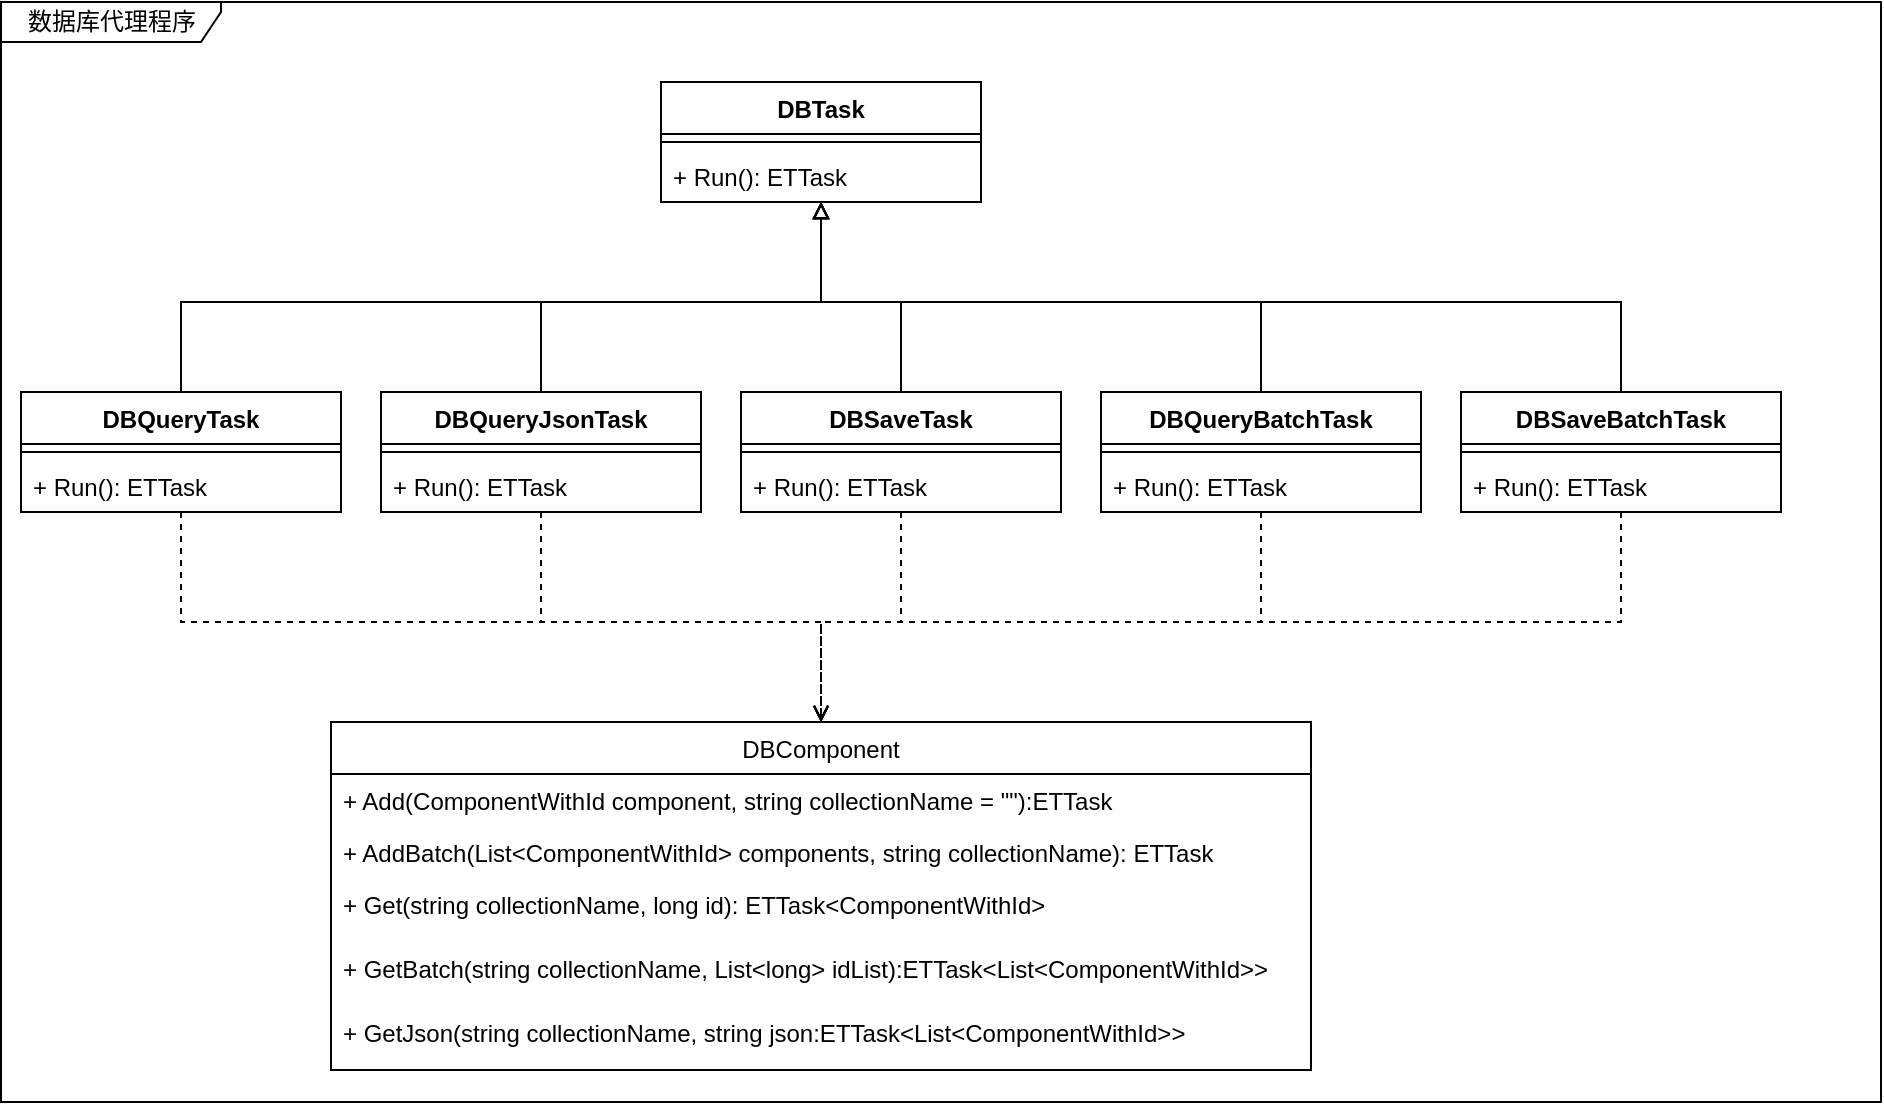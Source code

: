 <mxfile type="device" version="10.6.0"><diagram id="9f46799a-70d6-7492-0946-bef42562c5a5" name="Page-1"><mxGraphModel grid="1" shadow="0" math="0" background="#ffffff" pageHeight="850" pageWidth="1100" pageScale="1" page="1" fold="1" arrows="1" connect="1" tooltips="1" guides="1" gridSize="10" dy="634" dx="1162"><root><mxCell id="0" /><mxCell id="1" parent="0" /><mxCell id="v-stH8ZH7seKeVGBWK06-65" value="" parent="1" style="group" vertex="1" connectable="0"><mxGeometry as="geometry" y="10" x="80" height="550" width="940" /></mxCell><mxCell id="v-stH8ZH7seKeVGBWK06-1" value="DBComponent" parent="1" style="swimlane;fontStyle=0;childLayout=stackLayout;horizontal=1;startSize=26;fillColor=none;horizontalStack=0;resizeParent=1;resizeParentMax=0;resizeLast=0;collapsible=1;marginBottom=0;" vertex="1"><mxGeometry as="geometry" y="370" x="244.5" height="174" width="490" /></mxCell><mxCell id="v-stH8ZH7seKeVGBWK06-2" value="+ Add(ComponentWithId component, string collectionName = &quot;&quot;):ETTask " parent="v-stH8ZH7seKeVGBWK06-1" style="text;strokeColor=none;fillColor=none;align=left;verticalAlign=top;spacingLeft=4;spacingRight=4;overflow=hidden;rotatable=0;points=[[0,0.5],[1,0.5]];portConstraint=eastwest;" vertex="1"><mxGeometry as="geometry" y="26" height="26" width="490" /></mxCell><mxCell id="v-stH8ZH7seKeVGBWK06-3" value="+ AddBatch(List&lt;ComponentWithId&gt; components, string collectionName): ETTask" parent="v-stH8ZH7seKeVGBWK06-1" style="text;strokeColor=none;fillColor=none;align=left;verticalAlign=top;spacingLeft=4;spacingRight=4;overflow=hidden;rotatable=0;points=[[0,0.5],[1,0.5]];portConstraint=eastwest;" vertex="1"><mxGeometry as="geometry" y="52" height="26" width="490" /></mxCell><mxCell id="v-stH8ZH7seKeVGBWK06-4" value="+ Get(string collectionName, long id): ETTask&lt;ComponentWithId&gt;&#10;&#10;" parent="v-stH8ZH7seKeVGBWK06-1" style="text;strokeColor=none;fillColor=none;align=left;verticalAlign=top;spacingLeft=4;spacingRight=4;overflow=hidden;rotatable=0;points=[[0,0.5],[1,0.5]];portConstraint=eastwest;" vertex="1"><mxGeometry as="geometry" y="78" height="32" width="490" /></mxCell><mxCell id="v-stH8ZH7seKeVGBWK06-5" value="+ GetBatch(string collectionName, List&lt;long&gt; idList):ETTask&lt;List&lt;ComponentWithId&gt;&gt;&#10;&#10;" parent="v-stH8ZH7seKeVGBWK06-1" style="text;strokeColor=none;fillColor=none;align=left;verticalAlign=top;spacingLeft=4;spacingRight=4;overflow=hidden;rotatable=0;points=[[0,0.5],[1,0.5]];portConstraint=eastwest;" vertex="1"><mxGeometry as="geometry" y="110" height="32" width="490" /></mxCell><mxCell id="v-stH8ZH7seKeVGBWK06-6" value="+ GetJson(string collectionName, string json:ETTask&lt;List&lt;ComponentWithId&gt;&gt;&#10;" parent="v-stH8ZH7seKeVGBWK06-1" style="text;strokeColor=none;fillColor=none;align=left;verticalAlign=top;spacingLeft=4;spacingRight=4;overflow=hidden;rotatable=0;points=[[0,0.5],[1,0.5]];portConstraint=eastwest;" vertex="1"><mxGeometry as="geometry" y="142" height="32" width="490" /></mxCell><mxCell id="v-stH8ZH7seKeVGBWK06-41" value="DBTask" parent="1" style="swimlane;fontStyle=1;align=center;verticalAlign=top;childLayout=stackLayout;horizontal=1;startSize=26;horizontalStack=0;resizeParent=1;resizeParentMax=0;resizeLast=0;collapsible=1;marginBottom=0;" vertex="1"><mxGeometry as="geometry" y="50" x="409.5" height="60" width="160" /></mxCell><mxCell id="v-stH8ZH7seKeVGBWK06-43" value="" parent="v-stH8ZH7seKeVGBWK06-41" style="line;strokeWidth=1;fillColor=none;align=left;verticalAlign=middle;spacingTop=-1;spacingLeft=3;spacingRight=3;rotatable=0;labelPosition=right;points=[];portConstraint=eastwest;" vertex="1"><mxGeometry as="geometry" y="26" height="8" width="160" /></mxCell><mxCell id="v-stH8ZH7seKeVGBWK06-44" value="+ Run(): ETTask" parent="v-stH8ZH7seKeVGBWK06-41" style="text;strokeColor=none;fillColor=none;align=left;verticalAlign=top;spacingLeft=4;spacingRight=4;overflow=hidden;rotatable=0;points=[[0,0.5],[1,0.5]];portConstraint=eastwest;" vertex="1"><mxGeometry as="geometry" y="34" height="26" width="160" /></mxCell><mxCell id="v-stH8ZH7seKeVGBWK06-54" parent="1" edge="1" target="v-stH8ZH7seKeVGBWK06-1" source="v-stH8ZH7seKeVGBWK06-13" style="edgeStyle=orthogonalEdgeStyle;rounded=0;orthogonalLoop=1;jettySize=auto;html=1;dashed=1;endArrow=open;endFill=0;"><mxGeometry as="geometry" relative="1"><Array as="points"><mxPoint y="320" x="709.5" /><mxPoint y="320" x="489.5" /></Array></mxGeometry></mxCell><mxCell id="v-stH8ZH7seKeVGBWK06-64" parent="1" edge="1" target="v-stH8ZH7seKeVGBWK06-41" source="v-stH8ZH7seKeVGBWK06-13" style="edgeStyle=orthogonalEdgeStyle;rounded=0;orthogonalLoop=1;jettySize=auto;html=1;endArrow=block;endFill=0;"><mxGeometry as="geometry" relative="1"><Array as="points"><mxPoint y="160" x="709.5" /><mxPoint y="160" x="489.5" /></Array></mxGeometry></mxCell><mxCell id="v-stH8ZH7seKeVGBWK06-13" value="DBQueryBatchTask" parent="1" style="swimlane;fontStyle=1;align=center;verticalAlign=top;childLayout=stackLayout;horizontal=1;startSize=26;horizontalStack=0;resizeParent=1;resizeParentMax=0;resizeLast=0;collapsible=1;marginBottom=0;" vertex="1"><mxGeometry as="geometry" y="205" x="629.5" height="60" width="160" /></mxCell><mxCell id="v-stH8ZH7seKeVGBWK06-15" value="" parent="v-stH8ZH7seKeVGBWK06-13" style="line;strokeWidth=1;fillColor=none;align=left;verticalAlign=middle;spacingTop=-1;spacingLeft=3;spacingRight=3;rotatable=0;labelPosition=right;points=[];portConstraint=eastwest;" vertex="1"><mxGeometry as="geometry" y="26" height="8" width="160" /></mxCell><mxCell id="v-stH8ZH7seKeVGBWK06-16" value="+ Run(): ETTask" parent="v-stH8ZH7seKeVGBWK06-13" style="text;strokeColor=none;fillColor=none;align=left;verticalAlign=top;spacingLeft=4;spacingRight=4;overflow=hidden;rotatable=0;points=[[0,0.5],[1,0.5]];portConstraint=eastwest;" vertex="1"><mxGeometry as="geometry" y="34" height="26" width="160" /></mxCell><mxCell id="v-stH8ZH7seKeVGBWK06-52" parent="1" edge="1" target="v-stH8ZH7seKeVGBWK06-1" source="v-stH8ZH7seKeVGBWK06-25" style="edgeStyle=orthogonalEdgeStyle;rounded=0;orthogonalLoop=1;jettySize=auto;html=1;dashed=1;endArrow=open;endFill=0;"><mxGeometry as="geometry" relative="1"><Array as="points"><mxPoint y="320" x="349.5" /><mxPoint y="320" x="489.5" /></Array></mxGeometry></mxCell><mxCell id="v-stH8ZH7seKeVGBWK06-58" parent="1" edge="1" target="v-stH8ZH7seKeVGBWK06-41" source="v-stH8ZH7seKeVGBWK06-25" style="edgeStyle=orthogonalEdgeStyle;rounded=0;orthogonalLoop=1;jettySize=auto;html=1;endArrow=block;endFill=0;"><mxGeometry as="geometry" relative="1"><Array as="points"><mxPoint y="160" x="349.5" /><mxPoint y="160" x="489.5" /></Array></mxGeometry></mxCell><mxCell id="v-stH8ZH7seKeVGBWK06-25" value="DBQueryJsonTask" parent="1" style="swimlane;fontStyle=1;align=center;verticalAlign=top;childLayout=stackLayout;horizontal=1;startSize=26;horizontalStack=0;resizeParent=1;resizeParentMax=0;resizeLast=0;collapsible=1;marginBottom=0;" vertex="1"><mxGeometry as="geometry" y="205" x="269.5" height="60" width="160" /></mxCell><mxCell id="v-stH8ZH7seKeVGBWK06-27" value="" parent="v-stH8ZH7seKeVGBWK06-25" style="line;strokeWidth=1;fillColor=none;align=left;verticalAlign=middle;spacingTop=-1;spacingLeft=3;spacingRight=3;rotatable=0;labelPosition=right;points=[];portConstraint=eastwest;" vertex="1"><mxGeometry as="geometry" y="26" height="8" width="160" /></mxCell><mxCell id="v-stH8ZH7seKeVGBWK06-28" value="+ Run(): ETTask" parent="v-stH8ZH7seKeVGBWK06-25" style="text;strokeColor=none;fillColor=none;align=left;verticalAlign=top;spacingLeft=4;spacingRight=4;overflow=hidden;rotatable=0;points=[[0,0.5],[1,0.5]];portConstraint=eastwest;" vertex="1"><mxGeometry as="geometry" y="34" height="26" width="160" /></mxCell><mxCell id="v-stH8ZH7seKeVGBWK06-51" parent="1" edge="1" target="v-stH8ZH7seKeVGBWK06-1" source="v-stH8ZH7seKeVGBWK06-29" style="edgeStyle=orthogonalEdgeStyle;rounded=0;orthogonalLoop=1;jettySize=auto;html=1;dashed=1;endArrow=open;endFill=0;"><mxGeometry as="geometry" relative="1"><Array as="points"><mxPoint y="320" x="169.5" /><mxPoint y="320" x="489.5" /></Array></mxGeometry></mxCell><mxCell id="v-stH8ZH7seKeVGBWK06-57" parent="1" edge="1" target="v-stH8ZH7seKeVGBWK06-41" source="v-stH8ZH7seKeVGBWK06-29" style="edgeStyle=orthogonalEdgeStyle;rounded=0;orthogonalLoop=1;jettySize=auto;html=1;endArrow=block;endFill=0;"><mxGeometry as="geometry" relative="1"><Array as="points"><mxPoint y="160" x="169.5" /><mxPoint y="160" x="489.5" /></Array></mxGeometry></mxCell><mxCell id="v-stH8ZH7seKeVGBWK06-29" value="DBQueryTask" parent="1" style="swimlane;fontStyle=1;align=center;verticalAlign=top;childLayout=stackLayout;horizontal=1;startSize=26;horizontalStack=0;resizeParent=1;resizeParentMax=0;resizeLast=0;collapsible=1;marginBottom=0;" vertex="1"><mxGeometry as="geometry" y="205" x="89.5" height="60" width="160" /></mxCell><mxCell id="v-stH8ZH7seKeVGBWK06-31" value="" parent="v-stH8ZH7seKeVGBWK06-29" style="line;strokeWidth=1;fillColor=none;align=left;verticalAlign=middle;spacingTop=-1;spacingLeft=3;spacingRight=3;rotatable=0;labelPosition=right;points=[];portConstraint=eastwest;" vertex="1"><mxGeometry as="geometry" y="26" height="8" width="160" /></mxCell><mxCell id="v-stH8ZH7seKeVGBWK06-32" value="+ Run(): ETTask" parent="v-stH8ZH7seKeVGBWK06-29" style="text;strokeColor=none;fillColor=none;align=left;verticalAlign=top;spacingLeft=4;spacingRight=4;overflow=hidden;rotatable=0;points=[[0,0.5],[1,0.5]];portConstraint=eastwest;" vertex="1"><mxGeometry as="geometry" y="34" height="26" width="160" /></mxCell><mxCell id="v-stH8ZH7seKeVGBWK06-56" parent="1" edge="1" target="v-stH8ZH7seKeVGBWK06-1" source="v-stH8ZH7seKeVGBWK06-33" style="edgeStyle=orthogonalEdgeStyle;rounded=0;orthogonalLoop=1;jettySize=auto;html=1;dashed=1;endArrow=open;endFill=0;"><mxGeometry as="geometry" relative="1"><Array as="points"><mxPoint y="320" x="889.5" /><mxPoint y="320" x="489.5" /></Array></mxGeometry></mxCell><mxCell id="v-stH8ZH7seKeVGBWK06-62" parent="1" edge="1" target="v-stH8ZH7seKeVGBWK06-41" source="v-stH8ZH7seKeVGBWK06-33" style="edgeStyle=orthogonalEdgeStyle;rounded=0;orthogonalLoop=1;jettySize=auto;html=1;endArrow=block;endFill=0;"><mxGeometry as="geometry" relative="1"><Array as="points"><mxPoint y="160" x="889.5" /><mxPoint y="160" x="489.5" /></Array></mxGeometry></mxCell><mxCell id="v-stH8ZH7seKeVGBWK06-33" value="DBSaveBatchTask" parent="1" style="swimlane;fontStyle=1;align=center;verticalAlign=top;childLayout=stackLayout;horizontal=1;startSize=26;horizontalStack=0;resizeParent=1;resizeParentMax=0;resizeLast=0;collapsible=1;marginBottom=0;" vertex="1"><mxGeometry as="geometry" y="205" x="809.5" height="60" width="160" /></mxCell><mxCell id="v-stH8ZH7seKeVGBWK06-35" value="" parent="v-stH8ZH7seKeVGBWK06-33" style="line;strokeWidth=1;fillColor=none;align=left;verticalAlign=middle;spacingTop=-1;spacingLeft=3;spacingRight=3;rotatable=0;labelPosition=right;points=[];portConstraint=eastwest;" vertex="1"><mxGeometry as="geometry" y="26" height="8" width="160" /></mxCell><mxCell id="v-stH8ZH7seKeVGBWK06-36" value="+ Run(): ETTask" parent="v-stH8ZH7seKeVGBWK06-33" style="text;strokeColor=none;fillColor=none;align=left;verticalAlign=top;spacingLeft=4;spacingRight=4;overflow=hidden;rotatable=0;points=[[0,0.5],[1,0.5]];portConstraint=eastwest;" vertex="1"><mxGeometry as="geometry" y="34" height="26" width="160" /></mxCell><mxCell id="v-stH8ZH7seKeVGBWK06-53" parent="1" edge="1" target="v-stH8ZH7seKeVGBWK06-1" source="v-stH8ZH7seKeVGBWK06-37" style="edgeStyle=orthogonalEdgeStyle;rounded=0;orthogonalLoop=1;jettySize=auto;html=1;entryX=0.5;entryY=0;entryDx=0;entryDy=0;dashed=1;endArrow=open;endFill=0;"><mxGeometry as="geometry" relative="1"><Array as="points"><mxPoint y="320" x="529.5" /><mxPoint y="320" x="489.5" /><mxPoint y="370" x="489.5" /></Array></mxGeometry></mxCell><mxCell id="v-stH8ZH7seKeVGBWK06-59" parent="1" edge="1" source="v-stH8ZH7seKeVGBWK06-37" style="edgeStyle=orthogonalEdgeStyle;rounded=0;orthogonalLoop=1;jettySize=auto;html=1;endArrow=block;endFill=0;"><mxGeometry as="geometry" relative="1"><mxPoint as="targetPoint" y="110" x="489.5" /><Array as="points"><mxPoint y="160" x="529.5" /><mxPoint y="160" x="489.5" /></Array></mxGeometry></mxCell><mxCell id="v-stH8ZH7seKeVGBWK06-37" value="DBSaveTask" parent="1" style="swimlane;fontStyle=1;align=center;verticalAlign=top;childLayout=stackLayout;horizontal=1;startSize=26;horizontalStack=0;resizeParent=1;resizeParentMax=0;resizeLast=0;collapsible=1;marginBottom=0;" vertex="1"><mxGeometry as="geometry" y="205" x="449.5" height="60" width="160" /></mxCell><mxCell id="v-stH8ZH7seKeVGBWK06-39" value="" parent="v-stH8ZH7seKeVGBWK06-37" style="line;strokeWidth=1;fillColor=none;align=left;verticalAlign=middle;spacingTop=-1;spacingLeft=3;spacingRight=3;rotatable=0;labelPosition=right;points=[];portConstraint=eastwest;" vertex="1"><mxGeometry as="geometry" y="26" height="8" width="160" /></mxCell><mxCell id="v-stH8ZH7seKeVGBWK06-40" value="+ Run(): ETTask" parent="v-stH8ZH7seKeVGBWK06-37" style="text;strokeColor=none;fillColor=none;align=left;verticalAlign=top;spacingLeft=4;spacingRight=4;overflow=hidden;rotatable=0;points=[[0,0.5],[1,0.5]];portConstraint=eastwest;" vertex="1"><mxGeometry as="geometry" y="34" height="26" width="160" /></mxCell><mxCell id="_FdyP0ZX6xMMYB4fOvNa-2" value="数据库代理程序" parent="1" style="shape=umlFrame;whiteSpace=wrap;html=1;align=center;width=110;height=20;" vertex="1"><mxGeometry as="geometry" y="10" x="79.5" height="550" width="940" /></mxCell></root></mxGraphModel></diagram><diagram id="_RtfpQDo-37TTQCFF-Q8" name="Page-2"><mxGraphModel grid="1" shadow="0" math="0" pageHeight="1169" pageWidth="827" pageScale="1" page="1" fold="1" arrows="1" connect="1" tooltips="1" guides="1" gridSize="10" dy="761" dx="2221"><root><mxCell id="y9xtIfIRHOSuHqZiFGzz-0" /><mxCell id="y9xtIfIRHOSuHqZiFGzz-1" parent="y9xtIfIRHOSuHqZiFGzz-0" /><mxCell id="rjIVRM0Co1zGv2AfCO-B-24" parent="y9xtIfIRHOSuHqZiFGzz-1" edge="1" target="rjIVRM0Co1zGv2AfCO-B-1" source="y9xtIfIRHOSuHqZiFGzz-2" style="edgeStyle=orthogonalEdgeStyle;rounded=0;orthogonalLoop=1;jettySize=auto;html=1;endArrow=open;endFill=0;dashed=1;"><mxGeometry as="geometry" relative="1"><Array as="points"><mxPoint y="729" x="-90" /><mxPoint y="502" x="-90" /></Array></mxGeometry></mxCell><mxCell id="rjIVRM0Co1zGv2AfCO-B-26" parent="y9xtIfIRHOSuHqZiFGzz-1" edge="1" target="rjIVRM0Co1zGv2AfCO-B-13" source="y9xtIfIRHOSuHqZiFGzz-2" style="edgeStyle=orthogonalEdgeStyle;rounded=0;orthogonalLoop=1;jettySize=auto;html=1;entryX=0;entryY=0.5;entryDx=0;entryDy=0;dashed=1;endArrow=open;endFill=0;"><mxGeometry as="geometry" relative="1"><Array as="points"><mxPoint y="729" x="-90" /><mxPoint y="590" x="-90" /></Array></mxGeometry></mxCell><mxCell id="rjIVRM0Co1zGv2AfCO-B-27" parent="y9xtIfIRHOSuHqZiFGzz-1" edge="1" target="rjIVRM0Co1zGv2AfCO-B-5" source="y9xtIfIRHOSuHqZiFGzz-2" style="edgeStyle=orthogonalEdgeStyle;rounded=0;orthogonalLoop=1;jettySize=auto;html=1;entryX=0;entryY=0.5;entryDx=0;entryDy=0;dashed=1;endArrow=open;endFill=0;"><mxGeometry as="geometry" relative="1"><Array as="points"><mxPoint y="729" x="-90" /><mxPoint y="677" x="-90" /></Array></mxGeometry></mxCell><mxCell id="rjIVRM0Co1zGv2AfCO-B-28" parent="y9xtIfIRHOSuHqZiFGzz-1" edge="1" target="rjIVRM0Co1zGv2AfCO-B-11" source="y9xtIfIRHOSuHqZiFGzz-2" style="edgeStyle=orthogonalEdgeStyle;rounded=0;orthogonalLoop=1;jettySize=auto;html=1;entryX=-0.002;entryY=0.125;entryDx=0;entryDy=0;entryPerimeter=0;dashed=1;endArrow=open;endFill=0;"><mxGeometry as="geometry" relative="1"><Array as="points"><mxPoint y="729" x="-90" /><mxPoint y="761" x="-90" /></Array></mxGeometry></mxCell><mxCell id="rjIVRM0Co1zGv2AfCO-B-29" parent="y9xtIfIRHOSuHqZiFGzz-1" edge="1" target="rjIVRM0Co1zGv2AfCO-B-19" source="y9xtIfIRHOSuHqZiFGzz-2" style="edgeStyle=orthogonalEdgeStyle;rounded=0;orthogonalLoop=1;jettySize=auto;html=1;entryX=-0.002;entryY=0;entryDx=0;entryDy=0;entryPerimeter=0;dashed=1;endArrow=open;endFill=0;"><mxGeometry as="geometry" relative="1"><Array as="points"><mxPoint y="729" x="-90" /><mxPoint y="846" x="-90" /></Array></mxGeometry></mxCell><mxCell id="rjIVRM0Co1zGv2AfCO-B-30" parent="y9xtIfIRHOSuHqZiFGzz-1" edge="1" target="rjIVRM0Co1zGv2AfCO-B-21" source="y9xtIfIRHOSuHqZiFGzz-2" style="edgeStyle=orthogonalEdgeStyle;rounded=0;orthogonalLoop=1;jettySize=auto;html=1;entryX=0;entryY=0.5;entryDx=0;entryDy=0;dashed=1;endArrow=open;endFill=0;"><mxGeometry as="geometry" relative="1"><Array as="points"><mxPoint y="729" x="-90" /><mxPoint y="940" x="-90" /></Array></mxGeometry></mxCell><mxCell id="y9xtIfIRHOSuHqZiFGzz-2" value="DBProxyComponent&#10;" parent="y9xtIfIRHOSuHqZiFGzz-1" style="swimlane;fontStyle=1;align=center;verticalAlign=top;childLayout=stackLayout;horizontal=1;startSize=26;horizontalStack=0;resizeParent=1;resizeParentMax=0;resizeLast=0;collapsible=1;marginBottom=0;" vertex="1"><mxGeometry as="geometry" y="577" x="-610" height="268" width="490" /></mxCell><mxCell id="y9xtIfIRHOSuHqZiFGzz-3" value="+ dbAddress: IPEndPoint" parent="y9xtIfIRHOSuHqZiFGzz-2" style="text;strokeColor=none;fillColor=none;align=left;verticalAlign=top;spacingLeft=4;spacingRight=4;overflow=hidden;rotatable=0;points=[[0,0.5],[1,0.5]];portConstraint=eastwest;" vertex="1"><mxGeometry as="geometry" y="26" height="26" width="490" /></mxCell><mxCell id="y9xtIfIRHOSuHqZiFGzz-4" value="" parent="y9xtIfIRHOSuHqZiFGzz-2" style="line;strokeWidth=1;fillColor=none;align=left;verticalAlign=middle;spacingTop=-1;spacingLeft=3;spacingRight=3;rotatable=0;labelPosition=right;points=[];portConstraint=eastwest;" vertex="1"><mxGeometry as="geometry" y="52" height="8" width="490" /></mxCell><mxCell id="y9xtIfIRHOSuHqZiFGzz-5" value="+ Save(this DBProxyComponent self, ComponentWithId component):ETTask&#10;" parent="y9xtIfIRHOSuHqZiFGzz-2" style="text;strokeColor=none;fillColor=none;align=left;verticalAlign=top;spacingLeft=4;spacingRight=4;overflow=hidden;rotatable=0;points=[[0,0.5],[1,0.5]];portConstraint=eastwest;" vertex="1"><mxGeometry as="geometry" y="60" height="26" width="490" /></mxCell><mxCell id="y9xtIfIRHOSuHqZiFGzz-6" value="+ SaveBatch(this DBProxyComponent self, List&lt;ComponentWithId&gt; components):ETTask&#10;" parent="y9xtIfIRHOSuHqZiFGzz-2" style="text;strokeColor=none;fillColor=none;align=left;verticalAlign=top;spacingLeft=4;spacingRight=4;overflow=hidden;rotatable=0;points=[[0,0.5],[1,0.5]];portConstraint=eastwest;" vertex="1"><mxGeometry as="geometry" y="86" height="26" width="490" /></mxCell><mxCell id="rjIVRM0Co1zGv2AfCO-B-37" value="+ Save(this DBProxyComponent self, ComponentWithId component, CancellationToken cancellationToken):ETTask&#10;" parent="y9xtIfIRHOSuHqZiFGzz-2" style="text;strokeColor=none;fillColor=none;align=left;verticalAlign=top;spacingLeft=4;spacingRight=4;overflow=hidden;rotatable=0;points=[[0,0.5],[1,0.5]];portConstraint=eastwest;" vertex="1"><mxGeometry as="geometry" y="112" height="26" width="490" /></mxCell><mxCell id="rjIVRM0Co1zGv2AfCO-B-38" value="+ SaveLog(this DBProxyComponent self, ComponentWithId component):ETTask&lt;T&gt;&#10;" parent="y9xtIfIRHOSuHqZiFGzz-2" style="text;strokeColor=none;fillColor=none;align=left;verticalAlign=top;spacingLeft=4;spacingRight=4;overflow=hidden;rotatable=0;points=[[0,0.5],[1,0.5]];portConstraint=eastwest;" vertex="1"><mxGeometry as="geometry" y="138" height="26" width="490" /></mxCell><mxCell id="rjIVRM0Co1zGv2AfCO-B-39" value="+ Query&lt;T&gt;(this DBProxyComponent self, long id):ETTask&lt;T&gt;&#10;" parent="y9xtIfIRHOSuHqZiFGzz-2" style="text;strokeColor=none;fillColor=none;align=left;verticalAlign=top;spacingLeft=4;spacingRight=4;overflow=hidden;rotatable=0;points=[[0,0.5],[1,0.5]];portConstraint=eastwest;" vertex="1"><mxGeometry as="geometry" y="164" height="26" width="490" /></mxCell><mxCell id="rjIVRM0Co1zGv2AfCO-B-40" value="+ Query&lt;T&gt;(this DBProxyComponent self, Expression&lt;Func&lt;T ,bool&gt;&gt; exp):ETTask&lt;List&lt;ComponentWithId&gt;&gt;&#10;" parent="y9xtIfIRHOSuHqZiFGzz-2" style="text;strokeColor=none;fillColor=none;align=left;verticalAlign=top;spacingLeft=4;spacingRight=4;overflow=hidden;rotatable=0;points=[[0,0.5],[1,0.5]];portConstraint=eastwest;" vertex="1"><mxGeometry as="geometry" y="190" height="26" width="490" /></mxCell><mxCell id="rjIVRM0Co1zGv2AfCO-B-41" value="+ Query&lt;T&gt;(this DBProxyComponent self, List&lt;long&gt; ids):ETTask&lt;List&lt;ComponentWithId&gt;&gt;&#10;" parent="y9xtIfIRHOSuHqZiFGzz-2" style="text;strokeColor=none;fillColor=none;align=left;verticalAlign=top;spacingLeft=4;spacingRight=4;overflow=hidden;rotatable=0;points=[[0,0.5],[1,0.5]];portConstraint=eastwest;" vertex="1"><mxGeometry as="geometry" y="216" height="26" width="490" /></mxCell><mxCell id="rjIVRM0Co1zGv2AfCO-B-42" value="+ Query&lt;T&gt;(this DBProxyComponent self, string json):ETTask&lt;List&lt;ComponentWithId&gt;&gt;&#10;" parent="y9xtIfIRHOSuHqZiFGzz-2" style="text;strokeColor=none;fillColor=none;align=left;verticalAlign=top;spacingLeft=4;spacingRight=4;overflow=hidden;rotatable=0;points=[[0,0.5],[1,0.5]];portConstraint=eastwest;" vertex="1"><mxGeometry as="geometry" y="242" height="26" width="490" /></mxCell><mxCell id="y9xtIfIRHOSuHqZiFGzz-8" value="DbProxyApp&#10;" parent="y9xtIfIRHOSuHqZiFGzz-1" style="shape=component;align=center;spacingLeft=36;verticalAlign=middle;" vertex="1"><mxGeometry as="geometry" y="690" x="880" height="60" width="120" /></mxCell><mxCell id="rjIVRM0Co1zGv2AfCO-B-31" parent="y9xtIfIRHOSuHqZiFGzz-1" edge="1" target="y9xtIfIRHOSuHqZiFGzz-8" source="rjIVRM0Co1zGv2AfCO-B-1" style="edgeStyle=orthogonalEdgeStyle;rounded=0;orthogonalLoop=1;jettySize=auto;html=1;entryX=0;entryY=0.3;entryDx=0;entryDy=0;dashed=1;endArrow=open;endFill=0;"><mxGeometry as="geometry" relative="1"><Array as="points"><mxPoint y="502" x="770" /><mxPoint y="708" x="770" /></Array></mxGeometry></mxCell><mxCell id="rjIVRM0Co1zGv2AfCO-B-1" value="DBQueryBatchRequestHandler" parent="y9xtIfIRHOSuHqZiFGzz-1" style="swimlane;fontStyle=1;align=center;verticalAlign=top;childLayout=stackLayout;horizontal=1;startSize=26;horizontalStack=0;resizeParent=1;resizeParentMax=0;resizeLast=0;collapsible=1;marginBottom=0;" vertex="1"><mxGeometry as="geometry" y="472" x="30" height="60" width="620" /></mxCell><mxCell id="rjIVRM0Co1zGv2AfCO-B-3" value="" parent="rjIVRM0Co1zGv2AfCO-B-1" style="line;strokeWidth=1;fillColor=none;align=left;verticalAlign=middle;spacingTop=-1;spacingLeft=3;spacingRight=3;rotatable=0;labelPosition=right;points=[];portConstraint=eastwest;" vertex="1"><mxGeometry as="geometry" y="26" height="8" width="620" /></mxCell><mxCell id="rjIVRM0Co1zGv2AfCO-B-4" value="+ RunAsync(Session session, DBQueryBatchRequest message, Action&lt;DBQueryBatchResponse&gt; reply): ETVoid" parent="rjIVRM0Co1zGv2AfCO-B-1" style="text;strokeColor=none;fillColor=none;align=left;verticalAlign=top;spacingLeft=4;spacingRight=4;overflow=hidden;rotatable=0;points=[[0,0.5],[1,0.5]];portConstraint=eastwest;" vertex="1"><mxGeometry as="geometry" y="34" height="26" width="620" /></mxCell><mxCell id="rjIVRM0Co1zGv2AfCO-B-33" parent="y9xtIfIRHOSuHqZiFGzz-1" edge="1" target="y9xtIfIRHOSuHqZiFGzz-8" source="rjIVRM0Co1zGv2AfCO-B-5" style="edgeStyle=orthogonalEdgeStyle;rounded=0;orthogonalLoop=1;jettySize=auto;html=1;entryX=0;entryY=0.3;entryDx=0;entryDy=0;dashed=1;endArrow=open;endFill=0;"><mxGeometry as="geometry" relative="1"><Array as="points"><mxPoint y="677" x="770" /><mxPoint y="708" x="770" /></Array></mxGeometry></mxCell><mxCell id="rjIVRM0Co1zGv2AfCO-B-5" value="DBQueryJsonRequestHandler" parent="y9xtIfIRHOSuHqZiFGzz-1" style="swimlane;fontStyle=1;align=center;verticalAlign=top;childLayout=stackLayout;horizontal=1;startSize=26;horizontalStack=0;resizeParent=1;resizeParentMax=0;resizeLast=0;collapsible=1;marginBottom=0;" vertex="1"><mxGeometry as="geometry" y="647" x="30" height="60" width="620" /></mxCell><mxCell id="rjIVRM0Co1zGv2AfCO-B-7" value="" parent="rjIVRM0Co1zGv2AfCO-B-5" style="line;strokeWidth=1;fillColor=none;align=left;verticalAlign=middle;spacingTop=-1;spacingLeft=3;spacingRight=3;rotatable=0;labelPosition=right;points=[];portConstraint=eastwest;" vertex="1"><mxGeometry as="geometry" y="26" height="8" width="620" /></mxCell><mxCell id="rjIVRM0Co1zGv2AfCO-B-8" value="+ RunAsync(Session session, DBQueryJsonRequest message, Action&lt;DBQueryJsonResponse&gt; reply): ETVoid" parent="rjIVRM0Co1zGv2AfCO-B-5" style="text;strokeColor=none;fillColor=none;align=left;verticalAlign=top;spacingLeft=4;spacingRight=4;overflow=hidden;rotatable=0;points=[[0,0.5],[1,0.5]];portConstraint=eastwest;" vertex="1"><mxGeometry as="geometry" y="34" height="26" width="620" /></mxCell><mxCell id="rjIVRM0Co1zGv2AfCO-B-34" parent="y9xtIfIRHOSuHqZiFGzz-1" edge="1" target="y9xtIfIRHOSuHqZiFGzz-8" source="rjIVRM0Co1zGv2AfCO-B-9" style="edgeStyle=orthogonalEdgeStyle;rounded=0;orthogonalLoop=1;jettySize=auto;html=1;entryX=0;entryY=0.7;entryDx=0;entryDy=0;dashed=1;endArrow=open;endFill=0;"><mxGeometry as="geometry" relative="1"><Array as="points"><mxPoint y="764" x="770" /><mxPoint y="732" x="770" /></Array></mxGeometry></mxCell><mxCell id="rjIVRM0Co1zGv2AfCO-B-9" value="DBQueryRequestHandler" parent="y9xtIfIRHOSuHqZiFGzz-1" style="swimlane;fontStyle=1;align=center;verticalAlign=top;childLayout=stackLayout;horizontal=1;startSize=26;horizontalStack=0;resizeParent=1;resizeParentMax=0;resizeLast=0;collapsible=1;marginBottom=0;" vertex="1"><mxGeometry as="geometry" y="734" x="30" height="60" width="570" /></mxCell><mxCell id="rjIVRM0Co1zGv2AfCO-B-11" value="" parent="rjIVRM0Co1zGv2AfCO-B-9" style="line;strokeWidth=1;fillColor=none;align=left;verticalAlign=middle;spacingTop=-1;spacingLeft=3;spacingRight=3;rotatable=0;labelPosition=right;points=[];portConstraint=eastwest;" vertex="1"><mxGeometry as="geometry" y="26" height="8" width="570" /></mxCell><mxCell id="rjIVRM0Co1zGv2AfCO-B-12" value="+ RunAsync(Session session, DBQueryRequest message, Action&lt;DBQueryResponse&gt; reply): ETVoid" parent="rjIVRM0Co1zGv2AfCO-B-9" style="text;strokeColor=none;fillColor=none;align=left;verticalAlign=top;spacingLeft=4;spacingRight=4;overflow=hidden;rotatable=0;points=[[0,0.5],[1,0.5]];portConstraint=eastwest;" vertex="1"><mxGeometry as="geometry" y="34" height="26" width="570" /></mxCell><mxCell id="rjIVRM0Co1zGv2AfCO-B-13" value="DBSaveBatchRequestHandler" parent="y9xtIfIRHOSuHqZiFGzz-1" style="swimlane;fontStyle=1;align=center;verticalAlign=top;childLayout=stackLayout;horizontal=1;startSize=26;horizontalStack=0;resizeParent=1;resizeParentMax=0;resizeLast=0;collapsible=1;marginBottom=0;" vertex="1"><mxGeometry as="geometry" y="560" x="30" height="60" width="560" /></mxCell><mxCell id="rjIVRM0Co1zGv2AfCO-B-15" value="" parent="rjIVRM0Co1zGv2AfCO-B-13" style="line;strokeWidth=1;fillColor=none;align=left;verticalAlign=middle;spacingTop=-1;spacingLeft=3;spacingRight=3;rotatable=0;labelPosition=right;points=[];portConstraint=eastwest;" vertex="1"><mxGeometry as="geometry" y="26" height="8" width="560" /></mxCell><mxCell id="rjIVRM0Co1zGv2AfCO-B-16" value="+ RunAsync(Session session, DBSaveRequest message, Action&lt;DBSaveResponse&gt; reply): ETVoid" parent="rjIVRM0Co1zGv2AfCO-B-13" style="text;strokeColor=none;fillColor=none;align=left;verticalAlign=top;spacingLeft=4;spacingRight=4;overflow=hidden;rotatable=0;points=[[0,0.5],[1,0.5]];portConstraint=eastwest;" vertex="1"><mxGeometry as="geometry" y="34" height="26" width="560" /></mxCell><mxCell id="rjIVRM0Co1zGv2AfCO-B-35" parent="y9xtIfIRHOSuHqZiFGzz-1" edge="1" target="y9xtIfIRHOSuHqZiFGzz-8" source="rjIVRM0Co1zGv2AfCO-B-17" style="edgeStyle=orthogonalEdgeStyle;rounded=0;orthogonalLoop=1;jettySize=auto;html=1;entryX=0;entryY=0.7;entryDx=0;entryDy=0;dashed=1;endArrow=open;endFill=0;"><mxGeometry as="geometry" relative="1"><Array as="points"><mxPoint y="850" x="770" /><mxPoint y="732" x="770" /></Array></mxGeometry></mxCell><mxCell id="rjIVRM0Co1zGv2AfCO-B-17" value="DBSaveRequestHandler" parent="y9xtIfIRHOSuHqZiFGzz-1" style="swimlane;fontStyle=1;align=center;verticalAlign=top;childLayout=stackLayout;horizontal=1;startSize=26;horizontalStack=0;resizeParent=1;resizeParentMax=0;resizeLast=0;collapsible=1;marginBottom=0;" vertex="1"><mxGeometry as="geometry" y="820" x="30" height="60" width="550" /></mxCell><mxCell id="rjIVRM0Co1zGv2AfCO-B-19" value="" parent="rjIVRM0Co1zGv2AfCO-B-17" style="line;strokeWidth=1;fillColor=none;align=left;verticalAlign=middle;spacingTop=-1;spacingLeft=3;spacingRight=3;rotatable=0;labelPosition=right;points=[];portConstraint=eastwest;" vertex="1"><mxGeometry as="geometry" y="26" height="8" width="550" /></mxCell><mxCell id="rjIVRM0Co1zGv2AfCO-B-20" value="+ RunAsync(Session session, DBSaveRequest message, Action&lt;DBSaveResponse&gt; reply): ETVoid" parent="rjIVRM0Co1zGv2AfCO-B-17" style="text;strokeColor=none;fillColor=none;align=left;verticalAlign=top;spacingLeft=4;spacingRight=4;overflow=hidden;rotatable=0;points=[[0,0.5],[1,0.5]];portConstraint=eastwest;" vertex="1"><mxGeometry as="geometry" y="34" height="26" width="550" /></mxCell><mxCell id="rjIVRM0Co1zGv2AfCO-B-36" parent="y9xtIfIRHOSuHqZiFGzz-1" edge="1" target="y9xtIfIRHOSuHqZiFGzz-8" source="rjIVRM0Co1zGv2AfCO-B-21" style="edgeStyle=orthogonalEdgeStyle;rounded=0;orthogonalLoop=1;jettySize=auto;html=1;entryX=0;entryY=0.7;entryDx=0;entryDy=0;dashed=1;endArrow=open;endFill=0;"><mxGeometry as="geometry" relative="1"><Array as="points"><mxPoint y="940" x="770" /><mxPoint y="732" x="770" /></Array></mxGeometry></mxCell><mxCell id="rjIVRM0Co1zGv2AfCO-B-21" value="DBSaveBatchRequestHandler" parent="y9xtIfIRHOSuHqZiFGzz-1" style="swimlane;fontStyle=1;align=center;verticalAlign=top;childLayout=stackLayout;horizontal=1;startSize=26;horizontalStack=0;resizeParent=1;resizeParentMax=0;resizeLast=0;collapsible=1;marginBottom=0;" vertex="1"><mxGeometry as="geometry" y="910" x="30" height="60" width="620" /></mxCell><mxCell id="rjIVRM0Co1zGv2AfCO-B-22" value="" parent="rjIVRM0Co1zGv2AfCO-B-21" style="line;strokeWidth=1;fillColor=none;align=left;verticalAlign=middle;spacingTop=-1;spacingLeft=3;spacingRight=3;rotatable=0;labelPosition=right;points=[];portConstraint=eastwest;" vertex="1"><mxGeometry as="geometry" y="26" height="8" width="620" /></mxCell><mxCell id="rjIVRM0Co1zGv2AfCO-B-23" value="+ RunAsync(Session session, DBSaveBatchRequest message, Action&lt;DBSaveBatchResponse&gt; reply): ETVoid" parent="rjIVRM0Co1zGv2AfCO-B-21" style="text;strokeColor=none;fillColor=none;align=left;verticalAlign=top;spacingLeft=4;spacingRight=4;overflow=hidden;rotatable=0;points=[[0,0.5],[1,0.5]];portConstraint=eastwest;" vertex="1"><mxGeometry as="geometry" y="34" height="26" width="620" /></mxCell><mxCell id="rjIVRM0Co1zGv2AfCO-B-32" parent="y9xtIfIRHOSuHqZiFGzz-1" edge="1" target="y9xtIfIRHOSuHqZiFGzz-8" source="rjIVRM0Co1zGv2AfCO-B-15" style="edgeStyle=orthogonalEdgeStyle;rounded=0;orthogonalLoop=1;jettySize=auto;html=1;entryX=0;entryY=0.3;entryDx=0;entryDy=0;dashed=1;endArrow=open;endFill=0;"><mxGeometry as="geometry" relative="1"><Array as="points"><mxPoint y="590" x="770" /><mxPoint y="708" x="770" /></Array></mxGeometry></mxCell></root></mxGraphModel></diagram></mxfile>